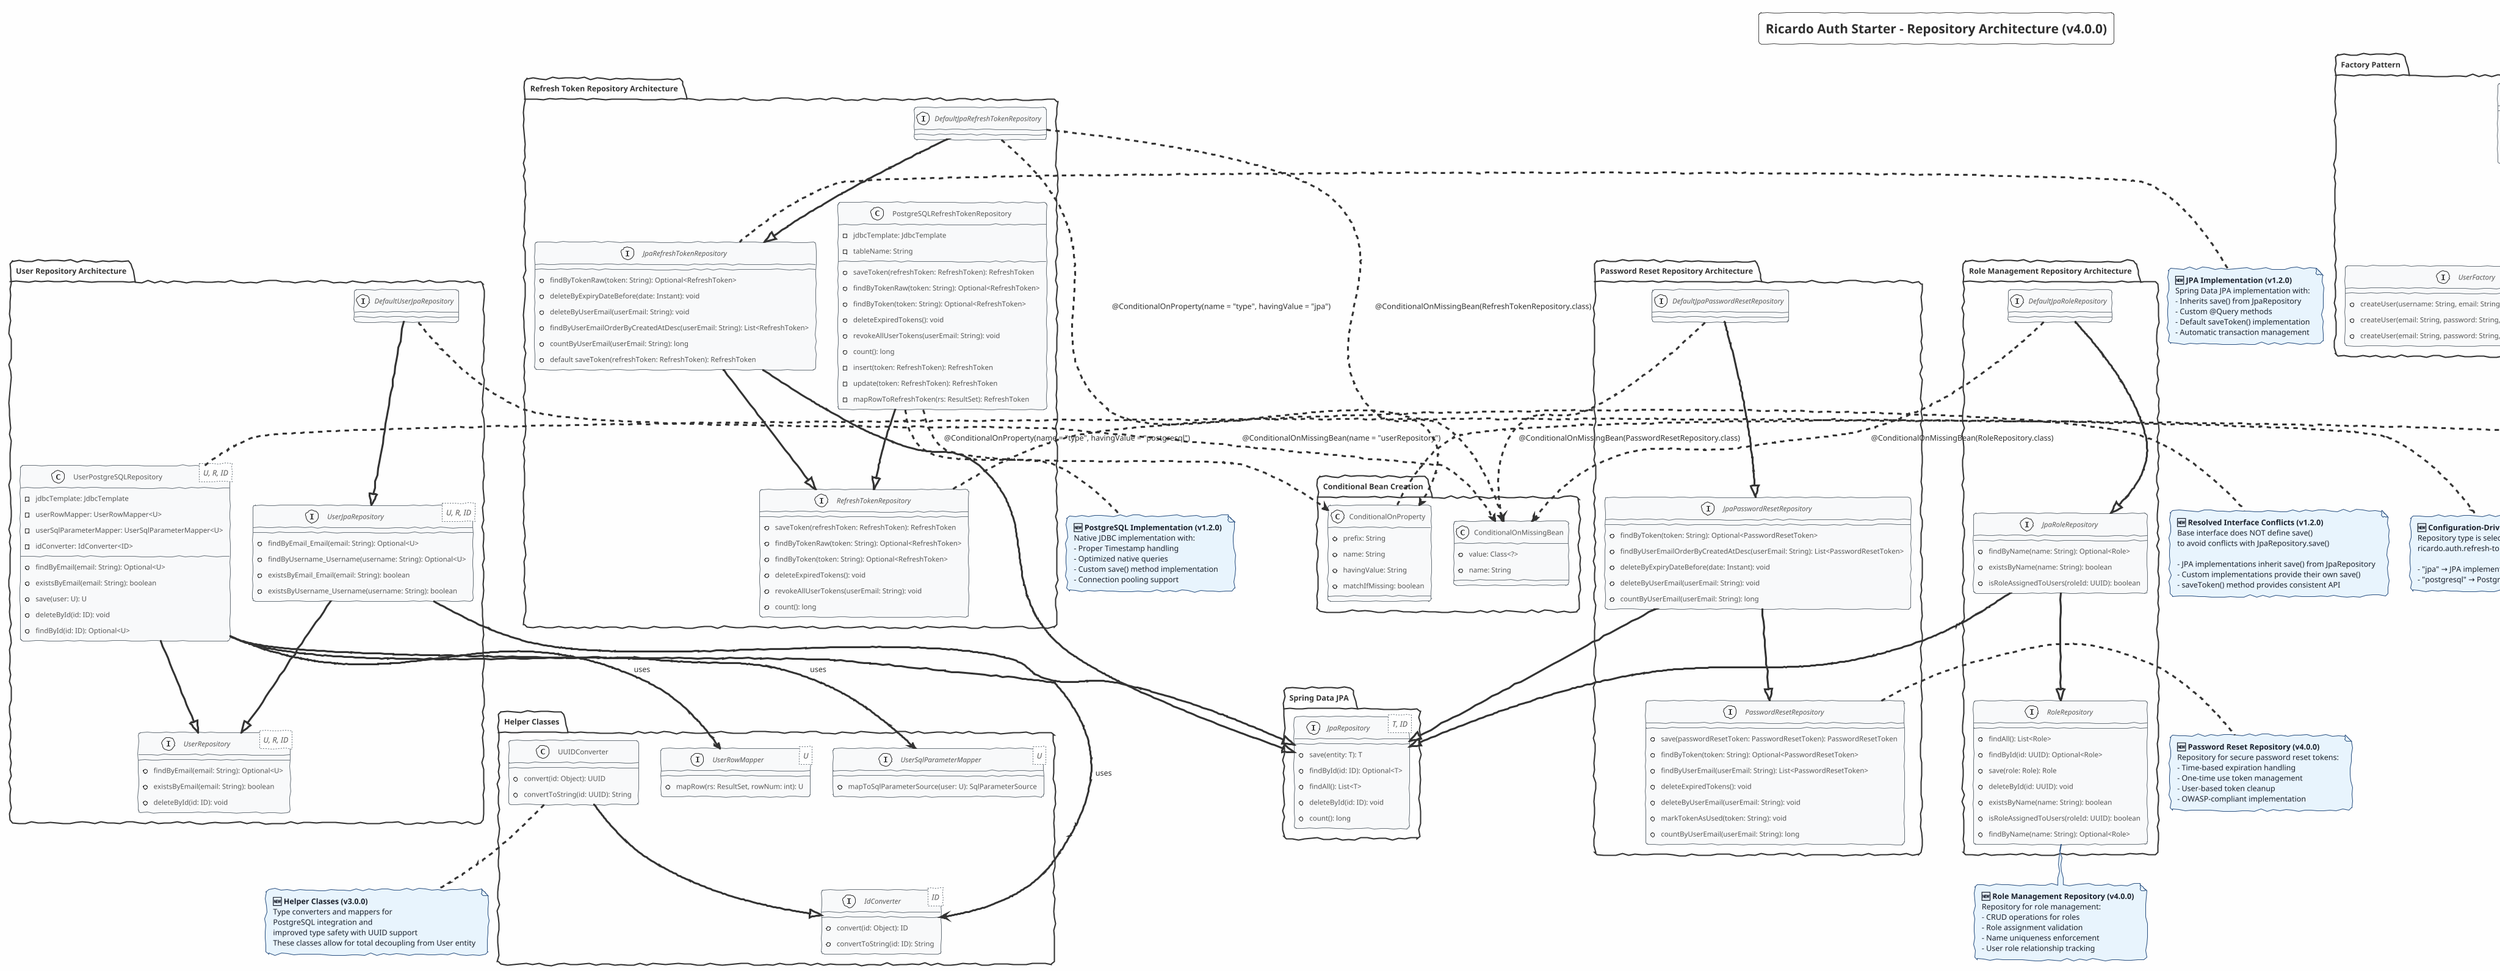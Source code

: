 @startuml Auth Starter - Repository Architecture

!theme sketchy-outline
skinparam backgroundColor #FEFEFE
skinparam classBackgroundColor #F8F9FA
skinparam classBorderColor #6C757D
skinparam noteBackgroundColor #E8F4FD
skinparam noteBorderColor #2C5282
skinparam noteFontColor #1A202C

title Ricardo Auth Starter - Repository Architecture (v4.0.0)

package "Spring Data JPA" {
    interface "JpaRepository<T, ID>" as JpaRepository {
        +save(entity: T): T
        +findById(id: ID): Optional<T>
        +findAll(): List<T>
        +deleteById(id: ID): void
        +count(): long
    }
}

package "User Repository Architecture" {
    interface "UserRepository<U, R, ID>" as UserRepository {
        +findByEmail(email: String): Optional<U>
        +existsByEmail(email: String): boolean
        +deleteById(id: ID): void
    }
    
    interface "UserJpaRepository<U, R, ID>" as UserJpaRepository {
        +findByEmail_Email(email: String): Optional<U>
        +findByUsername_Username(username: String): Optional<U>
        +existsByEmail_Email(email: String): boolean
        +existsByUsername_Username(username: String): boolean
    }
    
    interface DefaultUserJpaRepository {
        ' Default implementation for DefaultUser, Role, and UUID
    }
    
    ' NEW: PostgreSQL Native User Repository
    class "UserPostgreSQLRepository<U, R, ID>" as UserPostgreSQLRepository {
        -jdbcTemplate: JdbcTemplate
        -userRowMapper: UserRowMapper<U>
        -userSqlParameterMapper: UserSqlParameterMapper<U>
        -idConverter: IdConverter<ID>
        +findByEmail(email: String): Optional<U>
        +existsByEmail(email: String): boolean
        +save(user: U): U
        +deleteById(id: ID): void
        +findById(id: ID): Optional<U>
    }
    
    UserJpaRepository --|> UserRepository
    UserJpaRepository --|> JpaRepository
    DefaultUserJpaRepository --|> UserJpaRepository
    UserPostgreSQLRepository --|> UserRepository
}

package "Refresh Token Repository Architecture" {
    interface RefreshTokenRepository {
        +saveToken(refreshToken: RefreshToken): RefreshToken
        +findByTokenRaw(token: String): Optional<RefreshToken>
        +findByToken(token: String): Optional<RefreshToken>
        +deleteExpiredTokens(): void
        +revokeAllUserTokens(userEmail: String): void
        +count(): long
    }
    
    interface JpaRefreshTokenRepository {
        +findByTokenRaw(token: String): Optional<RefreshToken>
        +deleteByExpiryDateBefore(date: Instant): void
        +deleteByUserEmail(userEmail: String): void
        +findByUserEmailOrderByCreatedAtDesc(userEmail: String): List<RefreshToken>
        +countByUserEmail(userEmail: String): long
        +default saveToken(refreshToken: RefreshToken): RefreshToken
    }
    
    interface DefaultJpaRefreshTokenRepository {
        ' Default JPA implementation
    }
    
    class PostgreSQLRefreshTokenRepository {
        -jdbcTemplate: JdbcTemplate
        -tableName: String
        +saveToken(refreshToken: RefreshToken): RefreshToken
        +findByTokenRaw(token: String): Optional<RefreshToken>
        +findByToken(token: String): Optional<RefreshToken>
        +deleteExpiredTokens(): void
        +revokeAllUserTokens(userEmail: String): void
        +count(): long
        -insert(token: RefreshToken): RefreshToken
        -update(token: RefreshToken): RefreshToken
        -mapRowToRefreshToken(rs: ResultSet): RefreshToken
    }
    
    JpaRefreshTokenRepository --|> RefreshTokenRepository
    JpaRefreshTokenRepository --|> JpaRepository
    DefaultJpaRefreshTokenRepository --|> JpaRefreshTokenRepository
    PostgreSQLRefreshTokenRepository --|> RefreshTokenRepository
}

package "Password Reset Repository Architecture" {
    interface PasswordResetRepository {
        +save(passwordResetToken: PasswordResetToken): PasswordResetToken
        +findByToken(token: String): Optional<PasswordResetToken>
        +findByUserEmail(userEmail: String): List<PasswordResetToken>
        +deleteExpiredTokens(): void
        +deleteByUserEmail(userEmail: String): void
        +markTokenAsUsed(token: String): void
        +countByUserEmail(userEmail: String): long
    }
    
    interface JpaPasswordResetRepository {
        +findByToken(token: String): Optional<PasswordResetToken>
        +findByUserEmailOrderByCreatedAtDesc(userEmail: String): List<PasswordResetToken>
        +deleteByExpiryDateBefore(date: Instant): void
        +deleteByUserEmail(userEmail: String): void
        +countByUserEmail(userEmail: String): long
    }
    
    interface DefaultJpaPasswordResetRepository {
        ' Default JPA implementation for PasswordResetToken
    }
    
    JpaPasswordResetRepository --|> PasswordResetRepository
    JpaPasswordResetRepository --|> JpaRepository
    DefaultJpaPasswordResetRepository --|> JpaPasswordResetRepository
}

package "Role Management Repository Architecture" {
    interface RoleRepository {
        +findAll(): List<Role>
        +findById(id: UUID): Optional<Role>
        +save(role: Role): Role
        +deleteById(id: UUID): void
        +existsByName(name: String): boolean
        +isRoleAssignedToUsers(roleId: UUID): boolean
        +findByName(name: String): Optional<Role>
    }
    
    interface JpaRoleRepository {
        +findByName(name: String): Optional<Role>
        +existsByName(name: String): boolean
        +isRoleAssignedToUsers(roleId: UUID): boolean
    }
    
    interface DefaultJpaRoleRepository {
        ' Default JPA implementation for Role
    }
    
    JpaRoleRepository --|> RoleRepository
    JpaRoleRepository --|> JpaRepository
    DefaultJpaRoleRepository --|> JpaRoleRepository
}

package "Helper Classes" {
    ' PostgreSQL Helper Classes
    interface "UserRowMapper<U>" as UserRowMapper {
        +mapRow(rs: ResultSet, rowNum: int): U
    }
    
    interface "UserSqlParameterMapper<U>" as UserSqlParameterMapper {
        +mapToSqlParameterSource(user: U): SqlParameterSource
    }
    
    interface "IdConverter<ID>" as IdConverter {
        +convert(id: Object): ID
        +convertToString(id: ID): String
    }
    
    class UUIDConverter {
        +convert(id: Object): UUID
        +convertToString(id: UUID): String
    }
    
    UUIDConverter --|> IdConverter
    UserPostgreSQLRepository --> UserRowMapper : uses
    UserPostgreSQLRepository --> UserSqlParameterMapper : uses
    UserPostgreSQLRepository --> IdConverter : uses
}

package "Factory Pattern" {
    interface "AuthUserFactory<R>" as AuthUserFactory {
        +createAuthUser(username: String, email: String, password: String, roles: Set<R>): AuthUser<R>
        +createAuthUser(email: String, password: String, roles: Set<R>): AuthUser<R>
        +createAuthUser(email: String, password: String, role: R): AuthUser<R>
    }
    
    interface "UserFactory<U, R, ID>" as UserFactory {
        +createUser(username: String, email: String, password: String, roles: Set<R>): U
        +createUser(email: String, password: String, roles: Set<R>): U
        +createUser(email: String, password: String, role: R): U
    }
    
    class DefaultUserFactory {
        +createUser(username: String, email: String, password: String, roles: Set<Role>): DefaultUser
        +createUser(email: String, password: String, roles: Set<Role>): DefaultUser
        +createUser(email: String, password: String, role: Role): DefaultUser
    }
    
    DefaultUserFactory --|> UserFactory
    DefaultUserFactory --|> AuthUserFactory
}


package "Configuration" {
    class AuthAutoConfiguration {
        +defaultUserJpaRepository(): DefaultUserJpaRepository
        +defaultJpaRefreshTokenRepository(): DefaultJpaRefreshTokenRepository
        +postgresqlRefreshTokenRepository(dataSource: DataSource): PostgreSQLRefreshTokenRepository
        +defaultJpaPasswordResetRepository(): DefaultJpaPasswordResetRepository
        +defaultJpaRoleRepository(): DefaultJpaRoleRepository
    }
    
    class AuthProperties {
        -refreshTokens: RefreshTokens
        -passwordReset: PasswordReset
        -openapi: OpenApi
    }
    
    class "AuthProperties.RefreshTokens" as RefreshTokens {
        -repository: Repository
    }
    
    class "Repository" as RepositoryConfig {
        -type: RefreshTokenRepositoryType
    }
    
    enum RefreshTokenRepositoryType {
        JPA
        POSTGRESQL
    }
    
    AuthProperties *-- RefreshTokens
    RefreshTokens *-- RepositoryConfig
    RepositoryConfig --> RefreshTokenRepositoryType
    AuthAutoConfiguration --> RefreshTokenRepositoryType : uses for conditional creation
}

package "Conditional Bean Creation" {
    class ConditionalOnProperty {
        +prefix: String
        +name: String
        +havingValue: String
        +matchIfMissing: boolean
    }
    
    class ConditionalOnMissingBean {
        +value: Class<?>
        +name: String
    }
    
    DefaultUserJpaRepository ..> ConditionalOnMissingBean : @ConditionalOnMissingBean(name = "userRepository")
    DefaultJpaRefreshTokenRepository ..> ConditionalOnMissingBean : @ConditionalOnMissingBean(RefreshTokenRepository.class)
    DefaultJpaRefreshTokenRepository ..> ConditionalOnProperty : @ConditionalOnProperty(name = "type", havingValue = "jpa")
    PostgreSQLRefreshTokenRepository ..> ConditionalOnProperty : @ConditionalOnProperty(name = "type", havingValue = "postgresql")
    DefaultJpaPasswordResetRepository ..> ConditionalOnMissingBean : @ConditionalOnMissingBean(PasswordResetRepository.class)
    DefaultJpaRoleRepository ..> ConditionalOnMissingBean : @ConditionalOnMissingBean(RoleRepository.class)
}

note right of RefreshTokenRepository #E8F4FD
  **🆕 Resolved Interface Conflicts (v1.2.0)**
  Base interface does NOT define save()
  to avoid conflicts with JpaRepository.save()
  
  - JPA implementations inherit save() from JpaRepository
  - Custom implementations provide their own save()
  - saveToken() method provides consistent API
end note

note bottom of PostgreSQLRefreshTokenRepository #E8F4FD
  **🆕 PostgreSQL Implementation (v1.2.0)**
  Native JDBC implementation with:
  - Proper Timestamp handling
  - Optimized native queries
  - Custom save() method implementation
  - Connection pooling support
end note

note left of JpaRefreshTokenRepository #E8F4FD
  **🆕 JPA Implementation (v1.2.0)**
  Spring Data JPA implementation with:
  - Inherits save() from JpaRepository
  - Custom @Query methods
  - Default saveToken() implementation
  - Automatic transaction management
end note

note top of AuthAutoConfiguration #E8F4FD
  **Conditional Bean Creation**
  Creates appropriate repository
  implementation based on configuration.
  Enhanced in v4.0.0 with password reset
  and role management repositories.
end note

note right of ConditionalOnProperty #E8F4FD
  **🆕 Configuration-Driven Selection (v1.2.0)**
  Repository type is selected based on:
  ricardo.auth.refresh-tokens.repository.type
  
  - "jpa" → JPA implementation
  - "postgresql" → PostgreSQL implementation
end note

note right of UserPostgreSQLRepository #E8F4FD
  **🆕 PostgreSQL User Repository (v3.0.0)**
  Native JDBC implementation with:
  - UUID primary key support
  - Type-safe generic mappers
  - Enhanced performance
  - Custom SQL queries
end note

note bottom of UUIDConverter #E8F4FD
  **🆕 Helper Classes (v3.0.0)**
  Type converters and mappers for
  PostgreSQL integration and
  improved type safety with UUID support
  These classes allow for total decoupling from User entity
end note

note right of UserFactory #E8F4FD
  **🆕 Factory Pattern (v3.0.0)**
  Decoupled user creation with
  type-safe generics for enhanced
  architecture flexibility and testability
end note

note right of PasswordResetRepository #E8F4FD
  **🆕 Password Reset Repository (v4.0.0)**
  Repository for secure password reset tokens:
  - Time-based expiration handling
  - One-time use token management
  - User-based token cleanup
  - OWASP-compliant implementation
end note

note bottom of RoleRepository #E8F4FD
  **🆕 Role Management Repository (v4.0.0)**
  Repository for role management:
  - CRUD operations for roles
  - Role assignment validation
  - Name uniqueness enforcement
  - User role relationship tracking
end note

@enduml
